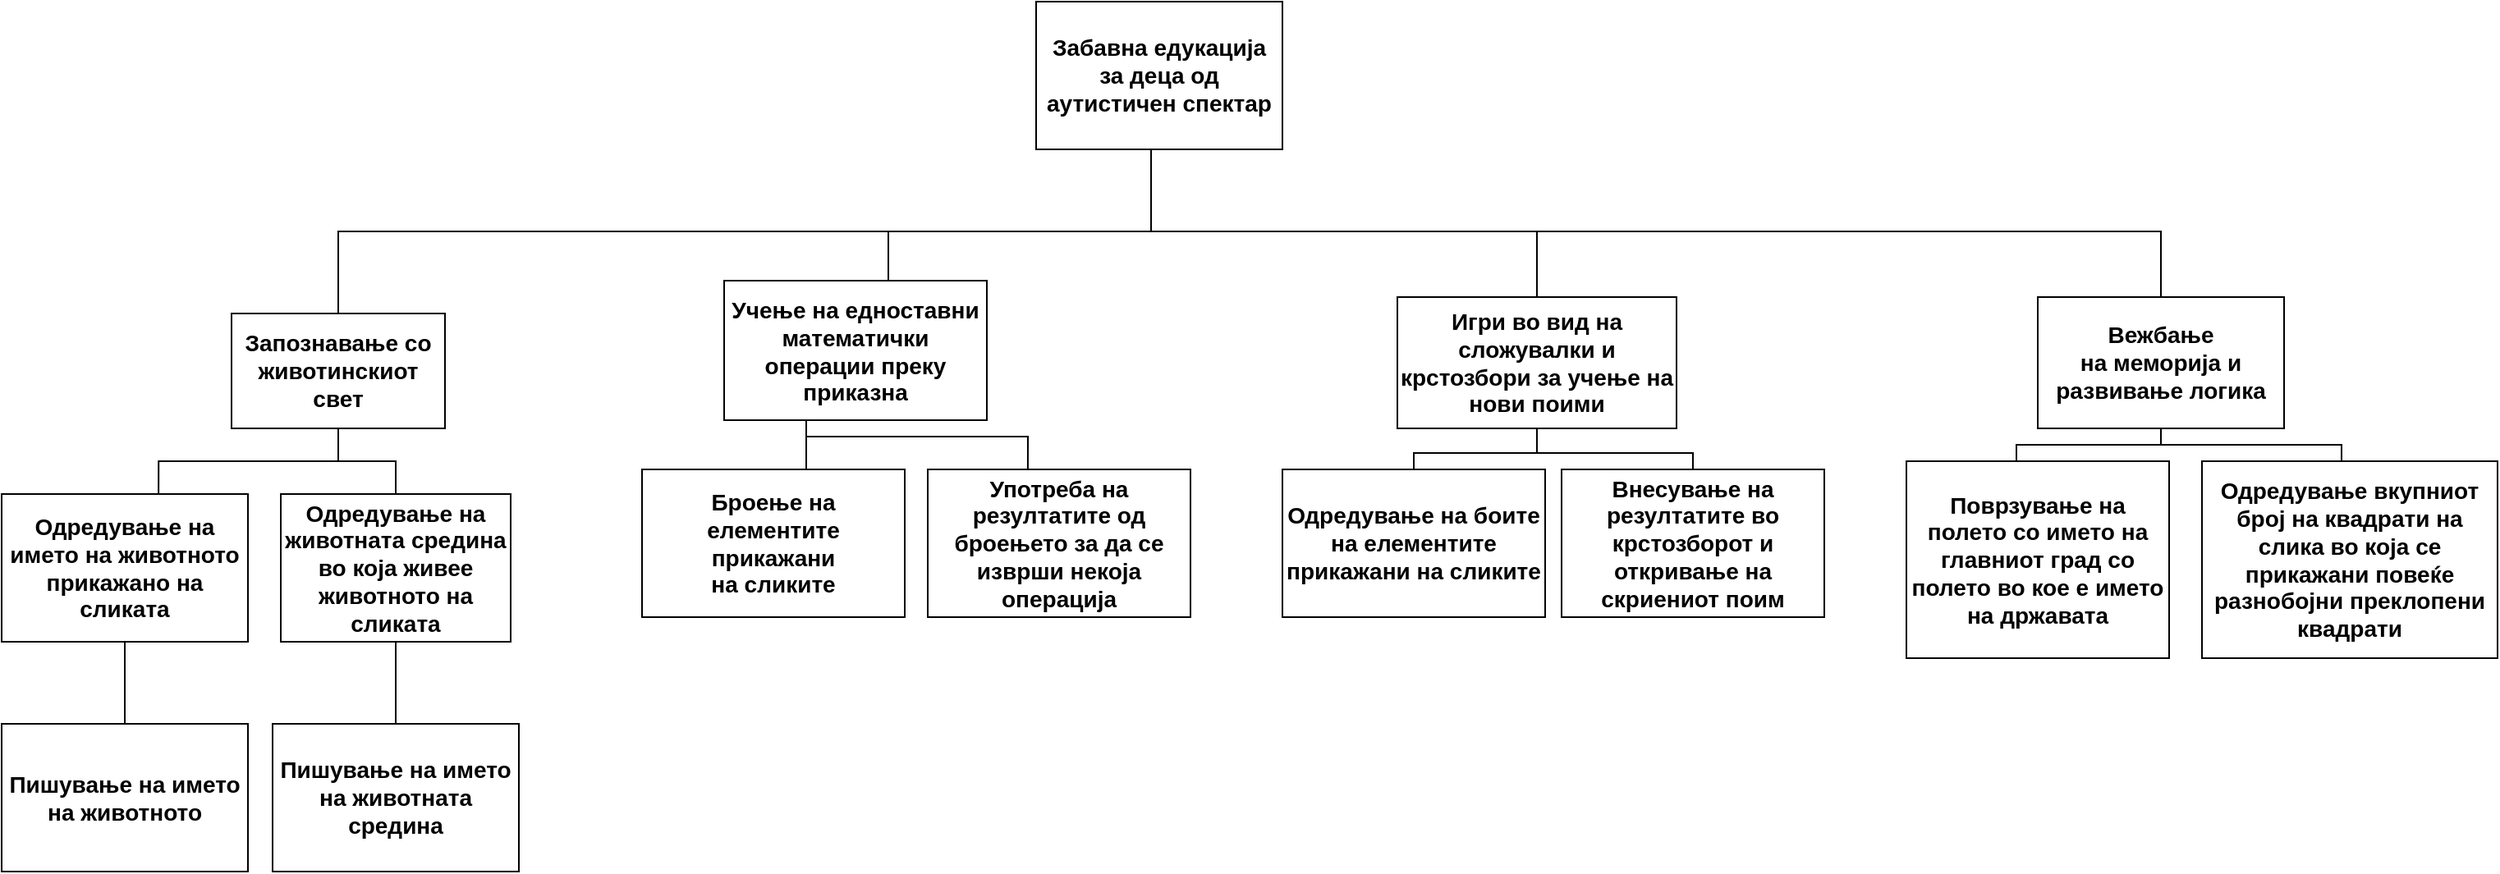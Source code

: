 <mxfile version="13.10.0" type="github">
  <diagram id="A2onpQF-9WkOvh7NmmWa" name="Page-1">
    <mxGraphModel dx="2331" dy="645" grid="1" gridSize="10" guides="1" tooltips="1" connect="1" arrows="1" fold="1" page="1" pageScale="1" pageWidth="827" pageHeight="1169" math="0" shadow="0">
      <root>
        <mxCell id="0" />
        <mxCell id="1" parent="0" />
        <mxCell id="_9FYrN_dxhrk0gzHvM_J-3" style="edgeStyle=orthogonalEdgeStyle;rounded=0;orthogonalLoop=1;jettySize=auto;html=1;entryX=0.5;entryY=0;entryDx=0;entryDy=0;endArrow=none;endFill=0;" parent="1" source="_9FYrN_dxhrk0gzHvM_J-1" target="_9FYrN_dxhrk0gzHvM_J-2" edge="1">
          <mxGeometry relative="1" as="geometry">
            <Array as="points">
              <mxPoint x="490" y="140" />
              <mxPoint x="-5" y="140" />
            </Array>
          </mxGeometry>
        </mxCell>
        <mxCell id="_9FYrN_dxhrk0gzHvM_J-5" style="edgeStyle=orthogonalEdgeStyle;rounded=0;orthogonalLoop=1;jettySize=auto;html=1;endArrow=none;endFill=0;" parent="1" source="_9FYrN_dxhrk0gzHvM_J-1" target="_9FYrN_dxhrk0gzHvM_J-4" edge="1">
          <mxGeometry relative="1" as="geometry">
            <Array as="points">
              <mxPoint x="490" y="140" />
              <mxPoint x="330" y="140" />
            </Array>
          </mxGeometry>
        </mxCell>
        <mxCell id="_9FYrN_dxhrk0gzHvM_J-7" style="edgeStyle=orthogonalEdgeStyle;rounded=0;orthogonalLoop=1;jettySize=auto;html=1;entryX=0.5;entryY=0;entryDx=0;entryDy=0;endArrow=none;endFill=0;" parent="1" source="_9FYrN_dxhrk0gzHvM_J-1" target="_9FYrN_dxhrk0gzHvM_J-6" edge="1">
          <mxGeometry relative="1" as="geometry">
            <Array as="points">
              <mxPoint x="490" y="140" />
              <mxPoint x="725" y="140" />
            </Array>
          </mxGeometry>
        </mxCell>
        <mxCell id="_9FYrN_dxhrk0gzHvM_J-9" style="edgeStyle=orthogonalEdgeStyle;rounded=0;orthogonalLoop=1;jettySize=auto;html=1;entryX=0.5;entryY=0;entryDx=0;entryDy=0;endArrow=none;endFill=0;" parent="1" source="_9FYrN_dxhrk0gzHvM_J-1" target="_9FYrN_dxhrk0gzHvM_J-8" edge="1">
          <mxGeometry relative="1" as="geometry">
            <Array as="points">
              <mxPoint x="490" y="140" />
              <mxPoint x="1105" y="140" />
            </Array>
          </mxGeometry>
        </mxCell>
        <mxCell id="_9FYrN_dxhrk0gzHvM_J-1" value="&lt;span style=&quot;font-size: 14px&quot;&gt;&lt;b&gt;Забавна едукација за деца од аутистичен спектар&lt;/b&gt;&lt;/span&gt;" style="rounded=0;whiteSpace=wrap;html=1;" parent="1" vertex="1">
          <mxGeometry x="420" width="150" height="90" as="geometry" />
        </mxCell>
        <mxCell id="_9FYrN_dxhrk0gzHvM_J-12" style="edgeStyle=orthogonalEdgeStyle;rounded=0;orthogonalLoop=1;jettySize=auto;html=1;entryX=0.637;entryY=0.011;entryDx=0;entryDy=0;entryPerimeter=0;endArrow=none;endFill=0;" parent="1" source="_9FYrN_dxhrk0gzHvM_J-2" target="_9FYrN_dxhrk0gzHvM_J-11" edge="1">
          <mxGeometry relative="1" as="geometry" />
        </mxCell>
        <mxCell id="_9FYrN_dxhrk0gzHvM_J-14" style="edgeStyle=orthogonalEdgeStyle;rounded=0;orthogonalLoop=1;jettySize=auto;html=1;endArrow=none;endFill=0;" parent="1" source="_9FYrN_dxhrk0gzHvM_J-2" target="_9FYrN_dxhrk0gzHvM_J-10" edge="1">
          <mxGeometry relative="1" as="geometry" />
        </mxCell>
        <mxCell id="_9FYrN_dxhrk0gzHvM_J-2" value="&lt;b&gt;&lt;font style=&quot;font-size: 14px&quot;&gt;Запознавање со животинскиот свет&lt;/font&gt;&lt;/b&gt;" style="rounded=0;whiteSpace=wrap;html=1;" parent="1" vertex="1">
          <mxGeometry x="-70" y="190" width="130" height="70" as="geometry" />
        </mxCell>
        <mxCell id="_9FYrN_dxhrk0gzHvM_J-20" style="edgeStyle=orthogonalEdgeStyle;rounded=0;orthogonalLoop=1;jettySize=auto;html=1;endArrow=none;endFill=0;" parent="1" source="_9FYrN_dxhrk0gzHvM_J-4" target="_9FYrN_dxhrk0gzHvM_J-19" edge="1">
          <mxGeometry relative="1" as="geometry">
            <Array as="points">
              <mxPoint x="280" y="275" />
              <mxPoint x="280" y="275" />
            </Array>
          </mxGeometry>
        </mxCell>
        <mxCell id="_9FYrN_dxhrk0gzHvM_J-24" style="edgeStyle=orthogonalEdgeStyle;rounded=0;orthogonalLoop=1;jettySize=auto;html=1;entryX=0.381;entryY=0.002;entryDx=0;entryDy=0;entryPerimeter=0;endArrow=none;endFill=0;" parent="1" source="_9FYrN_dxhrk0gzHvM_J-4" target="_9FYrN_dxhrk0gzHvM_J-23" edge="1">
          <mxGeometry relative="1" as="geometry">
            <Array as="points">
              <mxPoint x="280" y="265" />
              <mxPoint x="415" y="265" />
            </Array>
          </mxGeometry>
        </mxCell>
        <mxCell id="_9FYrN_dxhrk0gzHvM_J-4" value="&lt;b&gt;&lt;font style=&quot;font-size: 14px&quot;&gt;Учење на едноставни математички операции преку приказна&lt;br&gt;&lt;/font&gt;&lt;/b&gt;" style="rounded=0;whiteSpace=wrap;html=1;" parent="1" vertex="1">
          <mxGeometry x="230" y="170" width="160" height="85" as="geometry" />
        </mxCell>
        <mxCell id="_9FYrN_dxhrk0gzHvM_J-26" style="edgeStyle=orthogonalEdgeStyle;rounded=0;orthogonalLoop=1;jettySize=auto;html=1;endArrow=none;endFill=0;" parent="1" source="_9FYrN_dxhrk0gzHvM_J-6" target="_9FYrN_dxhrk0gzHvM_J-25" edge="1">
          <mxGeometry relative="1" as="geometry">
            <Array as="points">
              <mxPoint x="725" y="275" />
              <mxPoint x="650" y="275" />
            </Array>
          </mxGeometry>
        </mxCell>
        <mxCell id="_9FYrN_dxhrk0gzHvM_J-28" style="edgeStyle=orthogonalEdgeStyle;rounded=0;orthogonalLoop=1;jettySize=auto;html=1;endArrow=none;endFill=0;" parent="1" source="_9FYrN_dxhrk0gzHvM_J-6" target="_9FYrN_dxhrk0gzHvM_J-27" edge="1">
          <mxGeometry relative="1" as="geometry">
            <Array as="points">
              <mxPoint x="725" y="275" />
              <mxPoint x="820" y="275" />
            </Array>
          </mxGeometry>
        </mxCell>
        <mxCell id="_9FYrN_dxhrk0gzHvM_J-6" value="&lt;b&gt;&lt;font style=&quot;font-size: 14px&quot;&gt;Игри во вид на сложувалки и крстозбори за учење на нови поими&lt;br&gt;&lt;/font&gt;&lt;/b&gt;" style="rounded=0;whiteSpace=wrap;html=1;" parent="1" vertex="1">
          <mxGeometry x="640" y="180" width="170" height="80" as="geometry" />
        </mxCell>
        <mxCell id="D0sJHu4SgxpqtAWfSSQc-3" style="edgeStyle=orthogonalEdgeStyle;rounded=0;orthogonalLoop=1;jettySize=auto;html=1;entryX=0.378;entryY=0.01;entryDx=0;entryDy=0;entryPerimeter=0;endArrow=none;endFill=0;" edge="1" parent="1" source="_9FYrN_dxhrk0gzHvM_J-8" target="D0sJHu4SgxpqtAWfSSQc-1">
          <mxGeometry relative="1" as="geometry">
            <Array as="points">
              <mxPoint x="1105" y="270" />
              <mxPoint x="1017" y="270" />
            </Array>
          </mxGeometry>
        </mxCell>
        <mxCell id="D0sJHu4SgxpqtAWfSSQc-4" style="edgeStyle=orthogonalEdgeStyle;rounded=0;orthogonalLoop=1;jettySize=auto;html=1;entryX=0.5;entryY=0;entryDx=0;entryDy=0;endArrow=none;endFill=0;" edge="1" parent="1" source="_9FYrN_dxhrk0gzHvM_J-8" target="D0sJHu4SgxpqtAWfSSQc-2">
          <mxGeometry relative="1" as="geometry">
            <Array as="points">
              <mxPoint x="1105" y="270" />
              <mxPoint x="1215" y="270" />
            </Array>
          </mxGeometry>
        </mxCell>
        <mxCell id="_9FYrN_dxhrk0gzHvM_J-8" value="&lt;font size=&quot;1&quot;&gt;&lt;b style=&quot;font-size: 14px&quot;&gt;Вежбање на&amp;nbsp;меморија и развивање логика&lt;/b&gt;&lt;/font&gt;" style="rounded=0;whiteSpace=wrap;html=1;" parent="1" vertex="1">
          <mxGeometry x="1030" y="180" width="150" height="80" as="geometry" />
        </mxCell>
        <mxCell id="_9FYrN_dxhrk0gzHvM_J-18" style="edgeStyle=orthogonalEdgeStyle;rounded=0;orthogonalLoop=1;jettySize=auto;html=1;entryX=0.5;entryY=0;entryDx=0;entryDy=0;endArrow=none;endFill=0;" parent="1" source="_9FYrN_dxhrk0gzHvM_J-10" target="_9FYrN_dxhrk0gzHvM_J-17" edge="1">
          <mxGeometry relative="1" as="geometry" />
        </mxCell>
        <mxCell id="_9FYrN_dxhrk0gzHvM_J-10" value="&lt;b&gt;&lt;font style=&quot;font-size: 14px&quot;&gt;Одредување на животната средина во која живее животното на сликата&lt;/font&gt;&lt;/b&gt;" style="rounded=0;whiteSpace=wrap;html=1;" parent="1" vertex="1">
          <mxGeometry x="-40" y="300" width="140" height="90" as="geometry" />
        </mxCell>
        <mxCell id="_9FYrN_dxhrk0gzHvM_J-15" style="edgeStyle=orthogonalEdgeStyle;rounded=0;orthogonalLoop=1;jettySize=auto;html=1;endArrow=none;endFill=0;" parent="1" source="_9FYrN_dxhrk0gzHvM_J-11" edge="1">
          <mxGeometry relative="1" as="geometry">
            <mxPoint x="-135" y="450" as="targetPoint" />
          </mxGeometry>
        </mxCell>
        <mxCell id="_9FYrN_dxhrk0gzHvM_J-11" value="&lt;b&gt;&lt;font style=&quot;font-size: 14px&quot;&gt;Одредување на името на животното прикажано на сликата&lt;/font&gt;&lt;/b&gt;" style="rounded=0;whiteSpace=wrap;html=1;" parent="1" vertex="1">
          <mxGeometry x="-210" y="300" width="150" height="90" as="geometry" />
        </mxCell>
        <mxCell id="_9FYrN_dxhrk0gzHvM_J-16" value="&lt;span style=&quot;font-size: 14px&quot;&gt;&lt;b&gt;Пишување на името на животното&lt;/b&gt;&lt;/span&gt;" style="rounded=0;whiteSpace=wrap;html=1;" parent="1" vertex="1">
          <mxGeometry x="-210" y="440" width="150" height="90" as="geometry" />
        </mxCell>
        <mxCell id="_9FYrN_dxhrk0gzHvM_J-17" value="&lt;b&gt;&lt;font style=&quot;font-size: 14px&quot;&gt;Пишување на името на животната средина&lt;/font&gt;&lt;/b&gt;" style="rounded=0;whiteSpace=wrap;html=1;" parent="1" vertex="1">
          <mxGeometry x="-45" y="440" width="150" height="90" as="geometry" />
        </mxCell>
        <mxCell id="_9FYrN_dxhrk0gzHvM_J-19" value="&lt;b&gt;&lt;font style=&quot;font-size: 14px&quot;&gt;Броење на елементите прикажани &lt;br&gt;на сликите&lt;br&gt;&lt;/font&gt;&lt;/b&gt;" style="rounded=0;whiteSpace=wrap;html=1;" parent="1" vertex="1">
          <mxGeometry x="180" y="285" width="160" height="90" as="geometry" />
        </mxCell>
        <mxCell id="_9FYrN_dxhrk0gzHvM_J-23" value="&lt;b&gt;&lt;font style=&quot;font-size: 14px&quot;&gt;Употреба на резултатите од броењето за да се изврши некоја операција&lt;br&gt;&lt;/font&gt;&lt;/b&gt;" style="rounded=0;whiteSpace=wrap;html=1;" parent="1" vertex="1">
          <mxGeometry x="354" y="285" width="160" height="90" as="geometry" />
        </mxCell>
        <mxCell id="_9FYrN_dxhrk0gzHvM_J-25" value="&lt;b&gt;&lt;font style=&quot;font-size: 14px&quot;&gt;Одредување на боите на елементите прикажани на сликите&lt;br&gt;&lt;/font&gt;&lt;/b&gt;" style="rounded=0;whiteSpace=wrap;html=1;" parent="1" vertex="1">
          <mxGeometry x="570" y="285" width="160" height="90" as="geometry" />
        </mxCell>
        <mxCell id="_9FYrN_dxhrk0gzHvM_J-27" value="&lt;b&gt;&lt;font style=&quot;font-size: 14px&quot;&gt;Внесување на резултатите во крстозборот и откривање на скриениот поим&lt;br&gt;&lt;/font&gt;&lt;/b&gt;" style="rounded=0;whiteSpace=wrap;html=1;" parent="1" vertex="1">
          <mxGeometry x="740" y="285" width="160" height="90" as="geometry" />
        </mxCell>
        <mxCell id="D0sJHu4SgxpqtAWfSSQc-1" value="&lt;span style=&quot;font-size: 14px&quot;&gt;&lt;b&gt;Поврзување на полето со името на главниот град со полето во кое е името на државата&lt;/b&gt;&lt;/span&gt;" style="rounded=0;whiteSpace=wrap;html=1;" vertex="1" parent="1">
          <mxGeometry x="950" y="280" width="160" height="120" as="geometry" />
        </mxCell>
        <mxCell id="D0sJHu4SgxpqtAWfSSQc-2" value="&lt;span style=&quot;font-size: 14px&quot;&gt;&lt;b&gt;Одредување вкупниот број на квадрати на слика во која се прикажани повеќе разнобојни преклопени квадрати&lt;/b&gt;&lt;/span&gt;" style="rounded=0;whiteSpace=wrap;html=1;" vertex="1" parent="1">
          <mxGeometry x="1130" y="280" width="180" height="120" as="geometry" />
        </mxCell>
      </root>
    </mxGraphModel>
  </diagram>
</mxfile>
